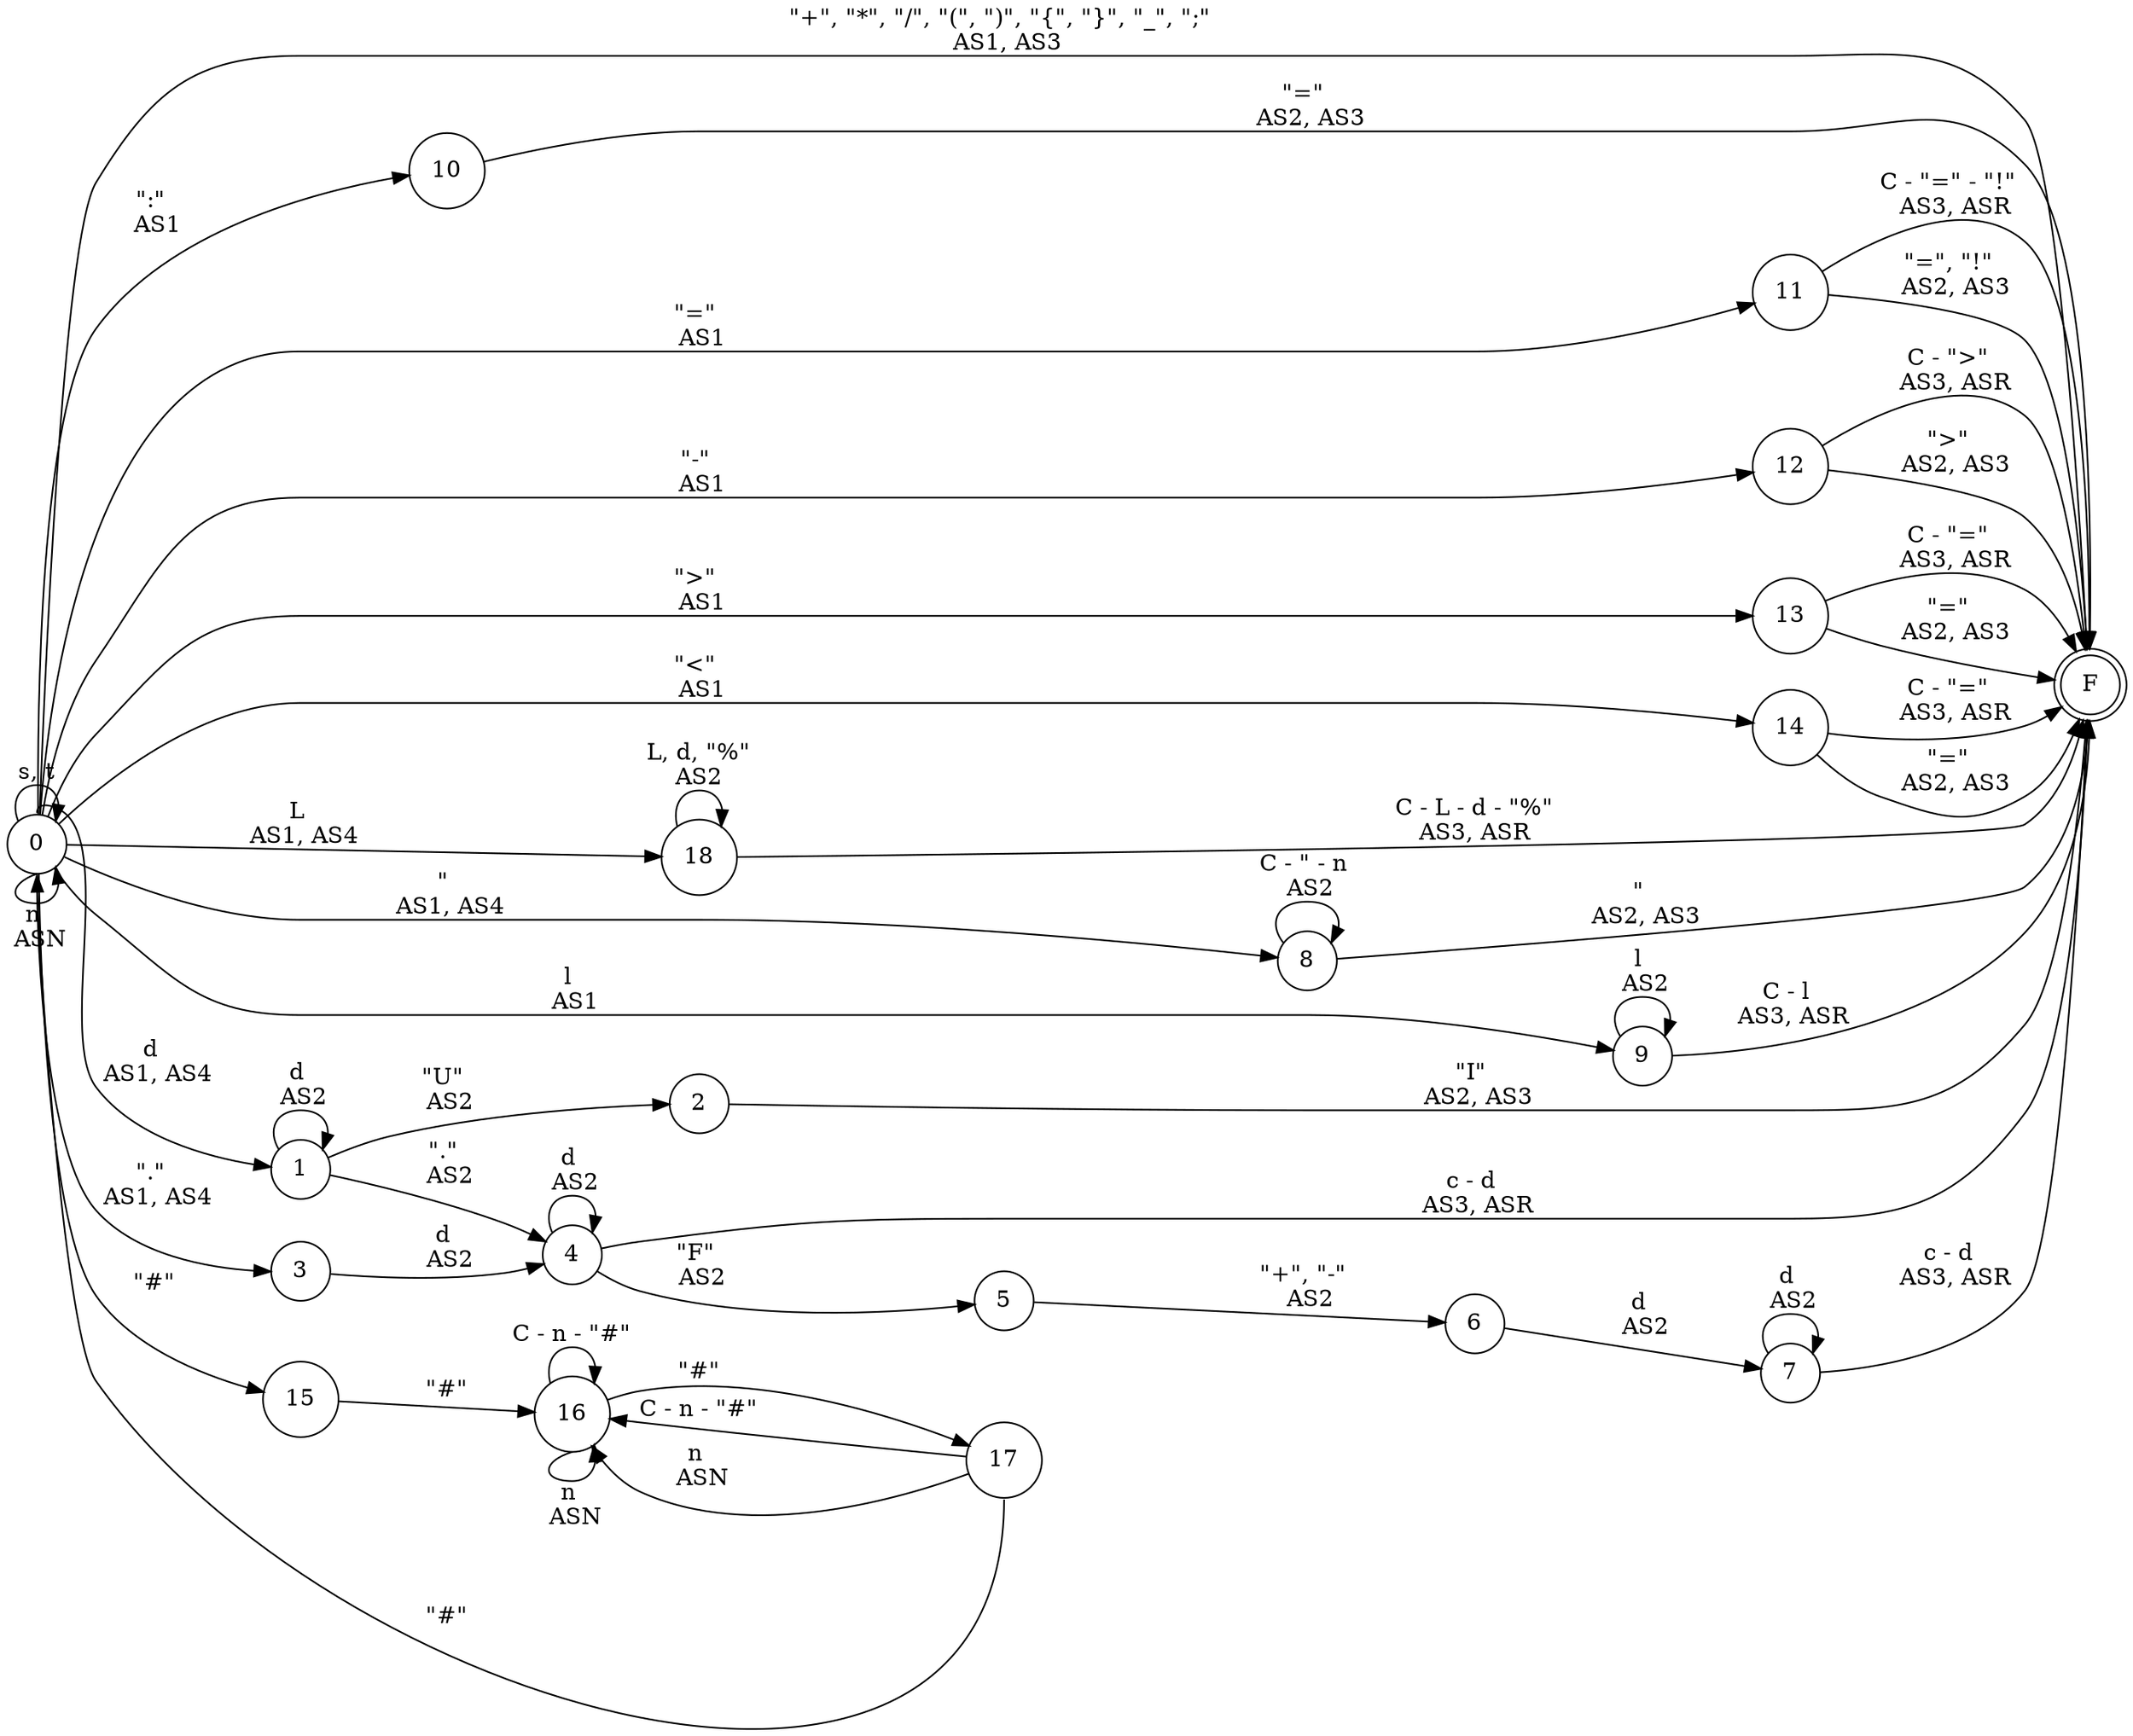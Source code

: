 digraph DFA {
    // Layout.
    rankdir = LR;
    // Estados normales.
    node [shape = circle;];
    // Estado de aceptación.
    F [shape = doublecircle;];
    
    0 -> 0 [label = "n \n ASN"; tailport = s;];
    0 -> 0 [label = "s, t";];
    0 -> 10 [label = "\":\" \n AS1";];
    0 -> 11 [label = "\"=\" \n AS1";];
    0 -> 12 [label = "\"-\" \n AS1";];
    0 -> 13 [label = "\">\" \n AS1";];
    0 -> 14 [label = "\"<\" \n AS1";];
    0 -> 15 [label = "\"#\"";];
    0 -> 18 [label = "L \n AS1, AS4";];
    0 -> 1 [label = "d \n AS1, AS4"; tailport = n;];
    0 -> 3 [label = "\".\" \n AS1, AS4"; tailport = s;];
    0 -> 8 [label = "\" \n AS1, AS4";];
    0 -> 9 [label = "l \n AS1";];
    0 -> F [label = "\"+\", \"*\", \"/\", \"(\", \")\", \"{\", \"}\", \"_\", \";\" \n AS1, AS3";];
    1 -> 1 [label = "d \n AS2";];
    1 -> 2 [label = "\"U\" \n AS2";];
    1 -> 4 [label = "\".\" \n AS2";];
    2 -> F [label = "\"I\" \n AS2, AS3";];
    3 -> 4 [label = "d \n AS2";];
    4 -> 4 [label = "d \n AS2";];
    4 -> 5 [label = "\"F\" \n AS2";];
    4 -> F [label = "c - d \n AS3, ASR";];
    5 -> 6 [label = "\"+\", \"-\" \n AS2";];
    6 -> 7 [label = "d \n AS2";];
    7 -> 7 [label = "d \n AS2";];
    7 -> F [label = "c - d \n AS3, ASR";];
    8 -> 8 [label = "C - \" - n \n AS2";];
    8 -> F [label = "\" \n AS2, AS3";];
    9 -> 9 [label = "l \n AS2";];
    9 -> F [label = "C - l \n AS3, ASR";];
    10 -> F [label = "\"=\" \n AS2, AS3";];
    11 -> F [label = "C - \"=\" - \"!\" \n AS3, ASR";];
    11 -> F [label = "\"=\", \"!\" \n AS2, AS3";];
    12 -> F [label = "C - \">\" \n AS3, ASR";];
    12 -> F [label = "\">\" \n AS2, AS3";];
    13 -> F [label = "C - \"=\" \n AS3, ASR";];
    13 -> F [label = "\"=\" \n AS2, AS3";];
    14 -> F [label = "C - \"=\" \n AS3, ASR";];
    14 -> F [label = "\"=\" \n AS2, AS3";];
    15 -> 16 [label = "\"#\"";];
    16 -> 16 [label = "C - n - \"#\"";];
    16 -> 16 [label = "n \n ASN"; tailport = s;];
    16 -> 17 [label = "\"#\"";];
    17 -> 0 [label = "\"#\""; headport = s; tailport = s;];
    17 -> 16 [label = "C - n - \"#\"";];
    17 -> 16 [label = "n \n ASN";];
    18 -> 18 [label = "L, d, \"%\"\nAS2";];
    18 -> F [label = "C - L - d - \"%\"\nAS3, ASR";];
}
